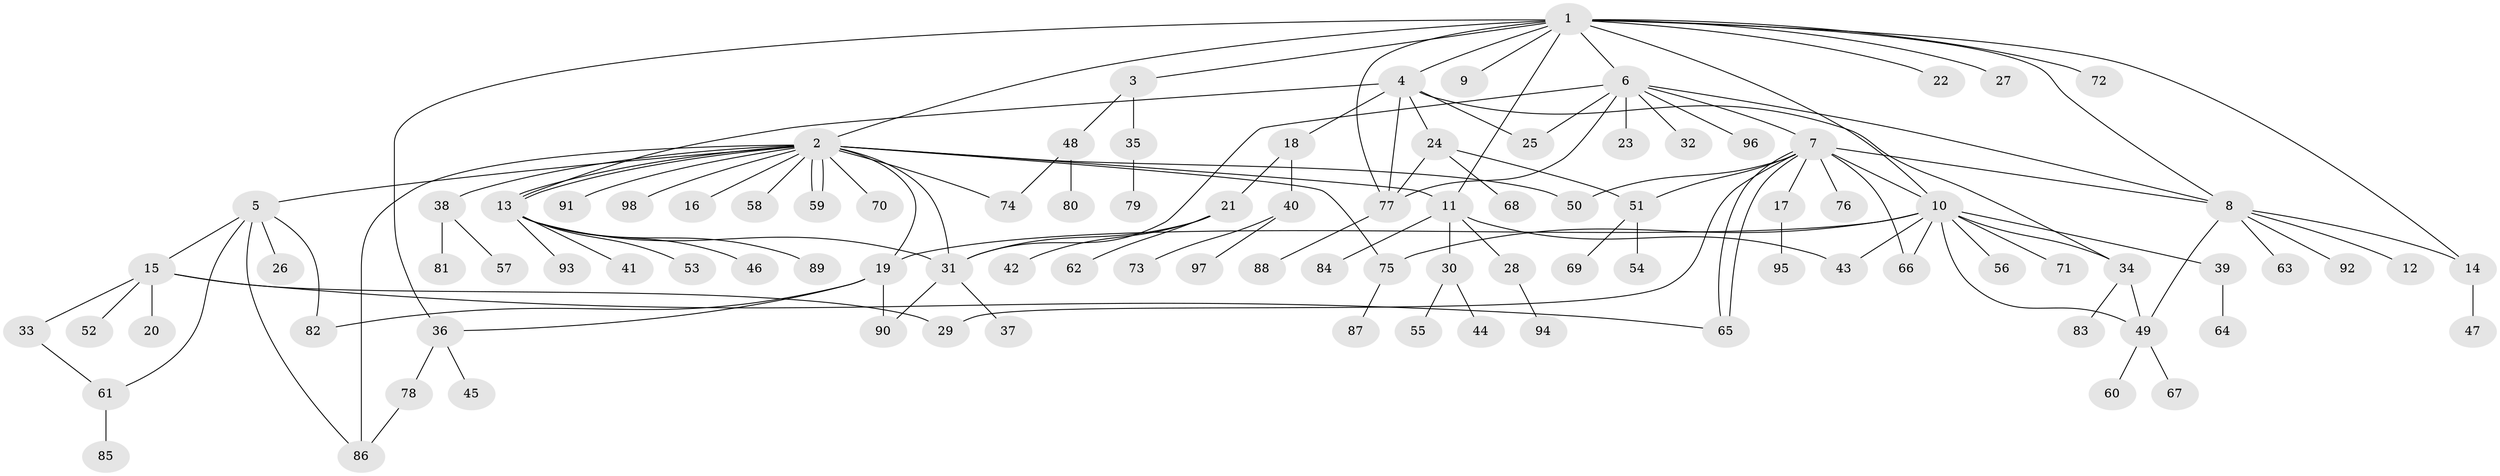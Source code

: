 // coarse degree distribution, {1: 0.7959183673469388, 8: 0.02040816326530612, 4: 0.061224489795918366, 6: 0.02040816326530612, 12: 0.02040816326530612, 3: 0.02040816326530612, 18: 0.02040816326530612, 2: 0.02040816326530612, 10: 0.02040816326530612}
// Generated by graph-tools (version 1.1) at 2025/51/03/04/25 21:51:29]
// undirected, 98 vertices, 131 edges
graph export_dot {
graph [start="1"]
  node [color=gray90,style=filled];
  1;
  2;
  3;
  4;
  5;
  6;
  7;
  8;
  9;
  10;
  11;
  12;
  13;
  14;
  15;
  16;
  17;
  18;
  19;
  20;
  21;
  22;
  23;
  24;
  25;
  26;
  27;
  28;
  29;
  30;
  31;
  32;
  33;
  34;
  35;
  36;
  37;
  38;
  39;
  40;
  41;
  42;
  43;
  44;
  45;
  46;
  47;
  48;
  49;
  50;
  51;
  52;
  53;
  54;
  55;
  56;
  57;
  58;
  59;
  60;
  61;
  62;
  63;
  64;
  65;
  66;
  67;
  68;
  69;
  70;
  71;
  72;
  73;
  74;
  75;
  76;
  77;
  78;
  79;
  80;
  81;
  82;
  83;
  84;
  85;
  86;
  87;
  88;
  89;
  90;
  91;
  92;
  93;
  94;
  95;
  96;
  97;
  98;
  1 -- 2;
  1 -- 3;
  1 -- 4;
  1 -- 6;
  1 -- 8;
  1 -- 9;
  1 -- 10;
  1 -- 11;
  1 -- 14;
  1 -- 22;
  1 -- 27;
  1 -- 36;
  1 -- 72;
  1 -- 77;
  2 -- 5;
  2 -- 11;
  2 -- 13;
  2 -- 13;
  2 -- 16;
  2 -- 19;
  2 -- 31;
  2 -- 38;
  2 -- 50;
  2 -- 58;
  2 -- 59;
  2 -- 59;
  2 -- 70;
  2 -- 74;
  2 -- 75;
  2 -- 86;
  2 -- 91;
  2 -- 98;
  3 -- 35;
  3 -- 48;
  4 -- 13;
  4 -- 18;
  4 -- 24;
  4 -- 25;
  4 -- 34;
  4 -- 77;
  5 -- 15;
  5 -- 26;
  5 -- 61;
  5 -- 82;
  5 -- 86;
  6 -- 7;
  6 -- 8;
  6 -- 23;
  6 -- 25;
  6 -- 31;
  6 -- 32;
  6 -- 77;
  6 -- 96;
  7 -- 8;
  7 -- 10;
  7 -- 17;
  7 -- 29;
  7 -- 50;
  7 -- 51;
  7 -- 65;
  7 -- 65;
  7 -- 66;
  7 -- 76;
  8 -- 12;
  8 -- 14;
  8 -- 49;
  8 -- 63;
  8 -- 92;
  10 -- 19;
  10 -- 34;
  10 -- 39;
  10 -- 43;
  10 -- 49;
  10 -- 56;
  10 -- 66;
  10 -- 71;
  10 -- 75;
  11 -- 28;
  11 -- 30;
  11 -- 43;
  11 -- 84;
  13 -- 31;
  13 -- 41;
  13 -- 46;
  13 -- 53;
  13 -- 89;
  13 -- 93;
  14 -- 47;
  15 -- 20;
  15 -- 29;
  15 -- 33;
  15 -- 52;
  15 -- 65;
  17 -- 95;
  18 -- 21;
  18 -- 40;
  19 -- 36;
  19 -- 82;
  19 -- 90;
  21 -- 31;
  21 -- 42;
  21 -- 62;
  24 -- 51;
  24 -- 68;
  24 -- 77;
  28 -- 94;
  30 -- 44;
  30 -- 55;
  31 -- 37;
  31 -- 90;
  33 -- 61;
  34 -- 49;
  34 -- 83;
  35 -- 79;
  36 -- 45;
  36 -- 78;
  38 -- 57;
  38 -- 81;
  39 -- 64;
  40 -- 73;
  40 -- 97;
  48 -- 74;
  48 -- 80;
  49 -- 60;
  49 -- 67;
  51 -- 54;
  51 -- 69;
  61 -- 85;
  75 -- 87;
  77 -- 88;
  78 -- 86;
}
